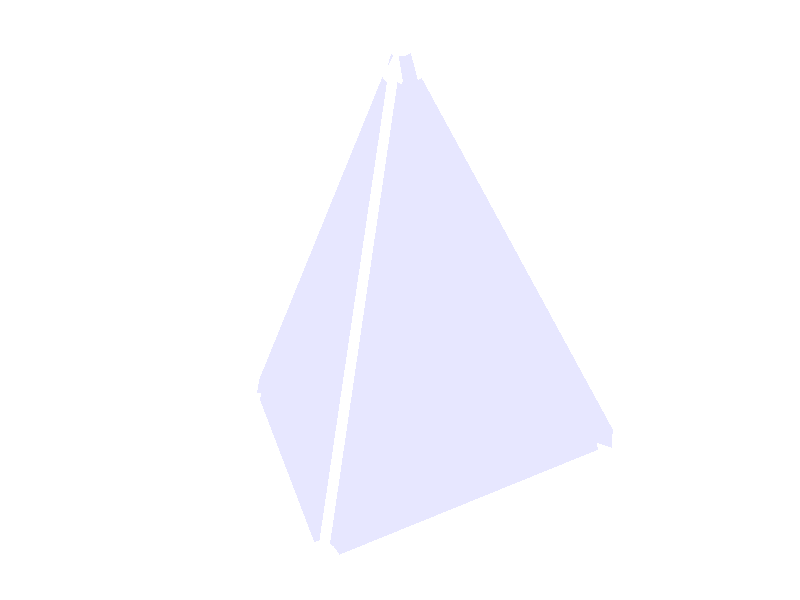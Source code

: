 //
// tetraeder.pov
//
// (c) 2021 Prof Dr Andreas Müller, OST Ostschweizer Fachhochschule
//
#version 3.7;
#include "colors.inc"

global_settings {
	assumed_gamma 1
}

#declare imagescale = 0.169;
#declare O = <0, 0, 0>;
#declare at = 0.02;

camera {
	location <-2, 3, -10>
	look_at <0, 0.18, 0>
	right 16/9 * x * imagescale
	up y * imagescale
}

//light_source {
//      <-14, 20, -50> color White
//      area_light <1,0,0> <0,0,1>, 10, 10
//      adaptive 1
//      jitter
//}

light_source {
	<-41, 20, -20> color White
	area_light <1,0,0> <0,0,1>, 10, 10
	adaptive 1
	jitter
}

sky_sphere {
	pigment {
		color rgb<1,1,1>
	}
}

#declare v1 = <1,1,1>;
#declare v2 = <-1,1,-1>;
#declare farbe = rgbf<0.8,0.8,1.0,0.5>;

#declare tetraederwinkel = acos(vdot(v1,v2)/(vlength(v1)*vlength(v2)));

#declare O = < 0, 0, 0 >;
#declare A = < 0, 1, 0 >;
#declare B = < sin(tetraederwinkel), cos(tetraederwinkel), 0>;
#declare C = < sin(tetraederwinkel)*cos(2*pi/3), cos(tetraederwinkel),  sin(2*pi/3)>;
#declare D = < sin(tetraederwinkel)*cos(2*pi/3), cos(tetraederwinkel), -sin(2*pi/3)>;

#macro arrow(from, to, arrowthickness, c)
#declare arrowdirection = vnormalize(to - from);
#declare arrowlength = vlength(to - from);
union {
	sphere {
		from, 1.0 * arrowthickness
	}
	cylinder {
		from,
		from + (arrowlength - 8 * arrowthickness) * arrowdirection,
		arrowthickness
	}
	cone {
		from + (arrowlength - 8 * arrowthickness) * arrowdirection,
		2 * arrowthickness,
		to - 3 * arrowthickness * arrowdirection,
		0
	}
	pigment {
		color c
	}
	finish {
		specular 0.9
		metallic
	}
}
#end

union {
	arrow(B, C, at, White)
	arrow(D, C, at, White)
	arrow(D, B, at, White)
	arrow(B, A, at, White)
	arrow(C, A, at, White)
	arrow(D, A, at, White)
	sphere { A, 4 * at }
	sphere { B, 4 * at }
	sphere { C, 4 * at }
	sphere { D, 4 * at }
	pigment {
		color White
	}
	finish {
		specular 0.9
		metallic
	}
}

mesh {
	triangle { A, B, C }
	triangle { A, C, D }
	triangle { A, D, B }
	triangle { B, C, D }
	pigment {
		color farbe
	}
//	finish {
//		specular 0.9
//		metallic
//	}
}
